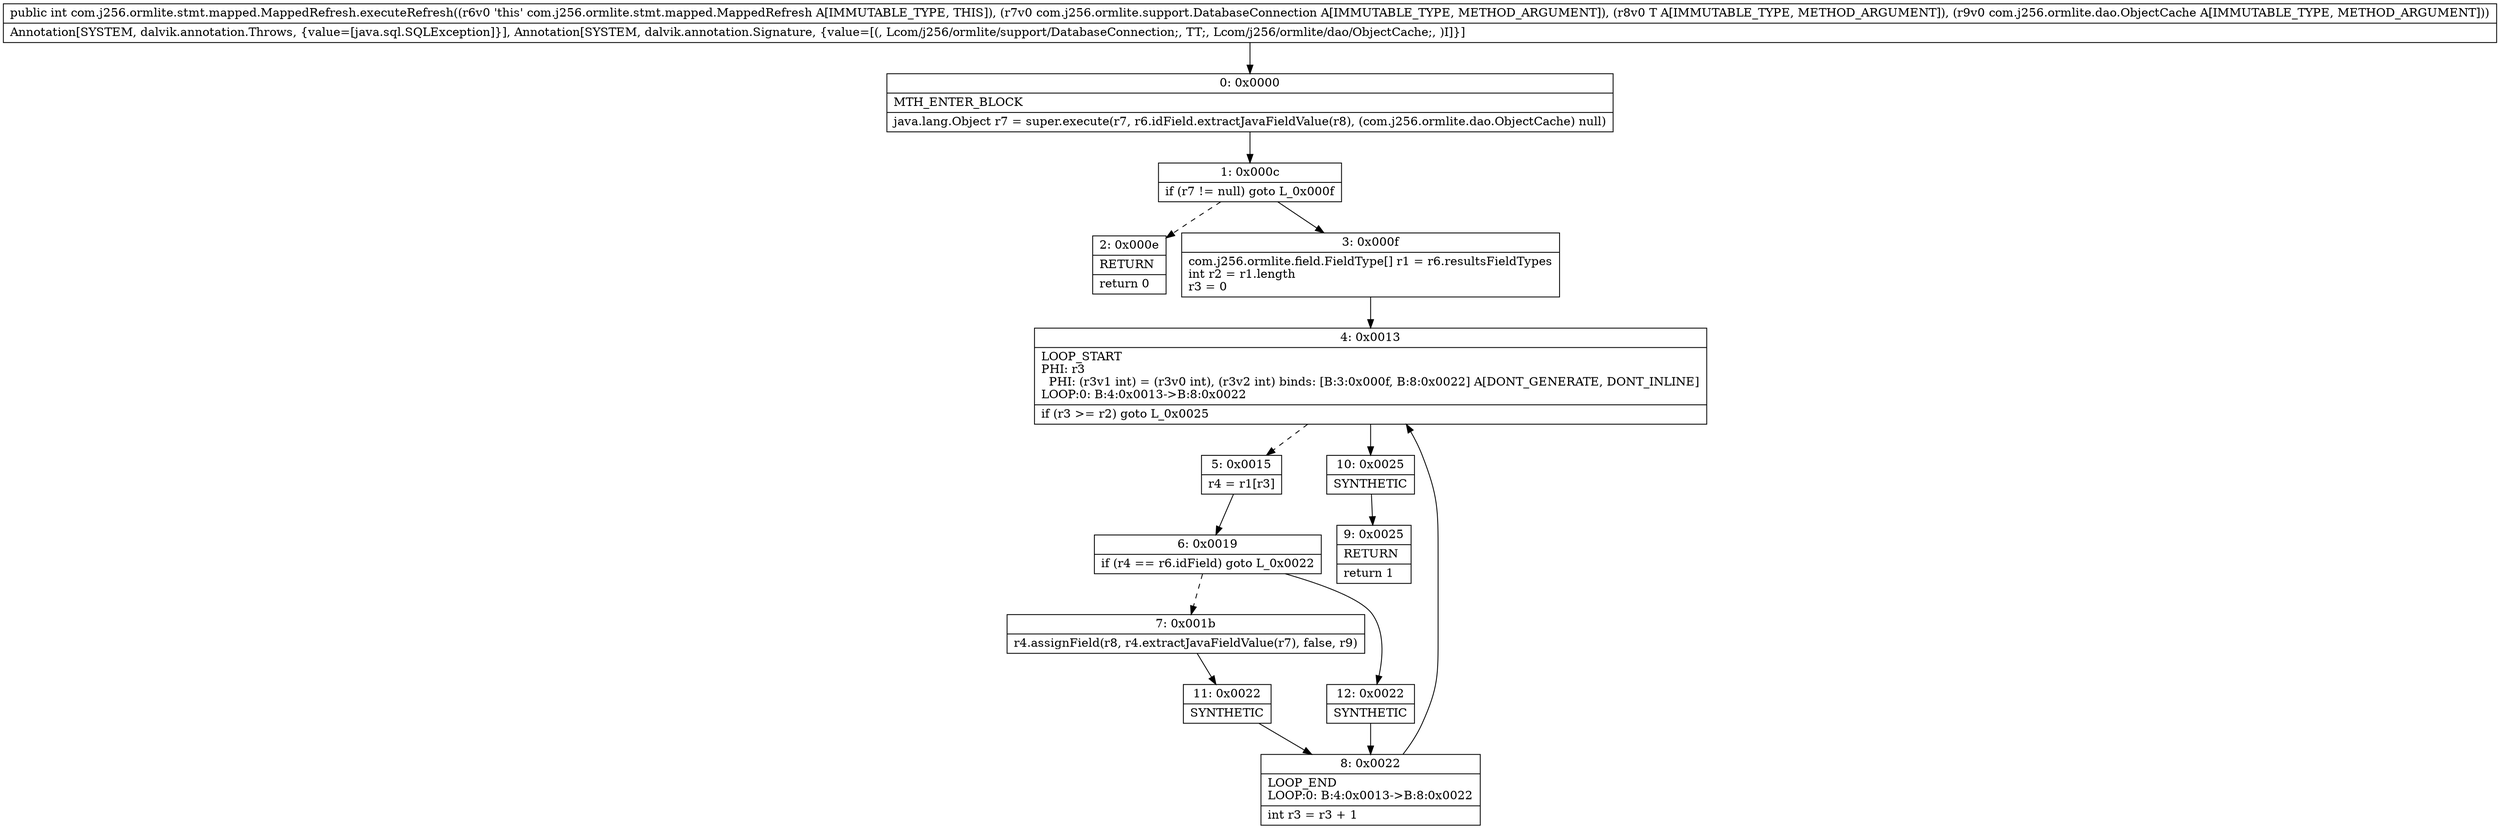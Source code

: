 digraph "CFG forcom.j256.ormlite.stmt.mapped.MappedRefresh.executeRefresh(Lcom\/j256\/ormlite\/support\/DatabaseConnection;Ljava\/lang\/Object;Lcom\/j256\/ormlite\/dao\/ObjectCache;)I" {
Node_0 [shape=record,label="{0\:\ 0x0000|MTH_ENTER_BLOCK\l|java.lang.Object r7 = super.execute(r7, r6.idField.extractJavaFieldValue(r8), (com.j256.ormlite.dao.ObjectCache) null)\l}"];
Node_1 [shape=record,label="{1\:\ 0x000c|if (r7 != null) goto L_0x000f\l}"];
Node_2 [shape=record,label="{2\:\ 0x000e|RETURN\l|return 0\l}"];
Node_3 [shape=record,label="{3\:\ 0x000f|com.j256.ormlite.field.FieldType[] r1 = r6.resultsFieldTypes\lint r2 = r1.length\lr3 = 0\l}"];
Node_4 [shape=record,label="{4\:\ 0x0013|LOOP_START\lPHI: r3 \l  PHI: (r3v1 int) = (r3v0 int), (r3v2 int) binds: [B:3:0x000f, B:8:0x0022] A[DONT_GENERATE, DONT_INLINE]\lLOOP:0: B:4:0x0013\-\>B:8:0x0022\l|if (r3 \>= r2) goto L_0x0025\l}"];
Node_5 [shape=record,label="{5\:\ 0x0015|r4 = r1[r3]\l}"];
Node_6 [shape=record,label="{6\:\ 0x0019|if (r4 == r6.idField) goto L_0x0022\l}"];
Node_7 [shape=record,label="{7\:\ 0x001b|r4.assignField(r8, r4.extractJavaFieldValue(r7), false, r9)\l}"];
Node_8 [shape=record,label="{8\:\ 0x0022|LOOP_END\lLOOP:0: B:4:0x0013\-\>B:8:0x0022\l|int r3 = r3 + 1\l}"];
Node_9 [shape=record,label="{9\:\ 0x0025|RETURN\l|return 1\l}"];
Node_10 [shape=record,label="{10\:\ 0x0025|SYNTHETIC\l}"];
Node_11 [shape=record,label="{11\:\ 0x0022|SYNTHETIC\l}"];
Node_12 [shape=record,label="{12\:\ 0x0022|SYNTHETIC\l}"];
MethodNode[shape=record,label="{public int com.j256.ormlite.stmt.mapped.MappedRefresh.executeRefresh((r6v0 'this' com.j256.ormlite.stmt.mapped.MappedRefresh A[IMMUTABLE_TYPE, THIS]), (r7v0 com.j256.ormlite.support.DatabaseConnection A[IMMUTABLE_TYPE, METHOD_ARGUMENT]), (r8v0 T A[IMMUTABLE_TYPE, METHOD_ARGUMENT]), (r9v0 com.j256.ormlite.dao.ObjectCache A[IMMUTABLE_TYPE, METHOD_ARGUMENT]))  | Annotation[SYSTEM, dalvik.annotation.Throws, \{value=[java.sql.SQLException]\}], Annotation[SYSTEM, dalvik.annotation.Signature, \{value=[(, Lcom\/j256\/ormlite\/support\/DatabaseConnection;, TT;, Lcom\/j256\/ormlite\/dao\/ObjectCache;, )I]\}]\l}"];
MethodNode -> Node_0;
Node_0 -> Node_1;
Node_1 -> Node_2[style=dashed];
Node_1 -> Node_3;
Node_3 -> Node_4;
Node_4 -> Node_5[style=dashed];
Node_4 -> Node_10;
Node_5 -> Node_6;
Node_6 -> Node_7[style=dashed];
Node_6 -> Node_12;
Node_7 -> Node_11;
Node_8 -> Node_4;
Node_10 -> Node_9;
Node_11 -> Node_8;
Node_12 -> Node_8;
}


